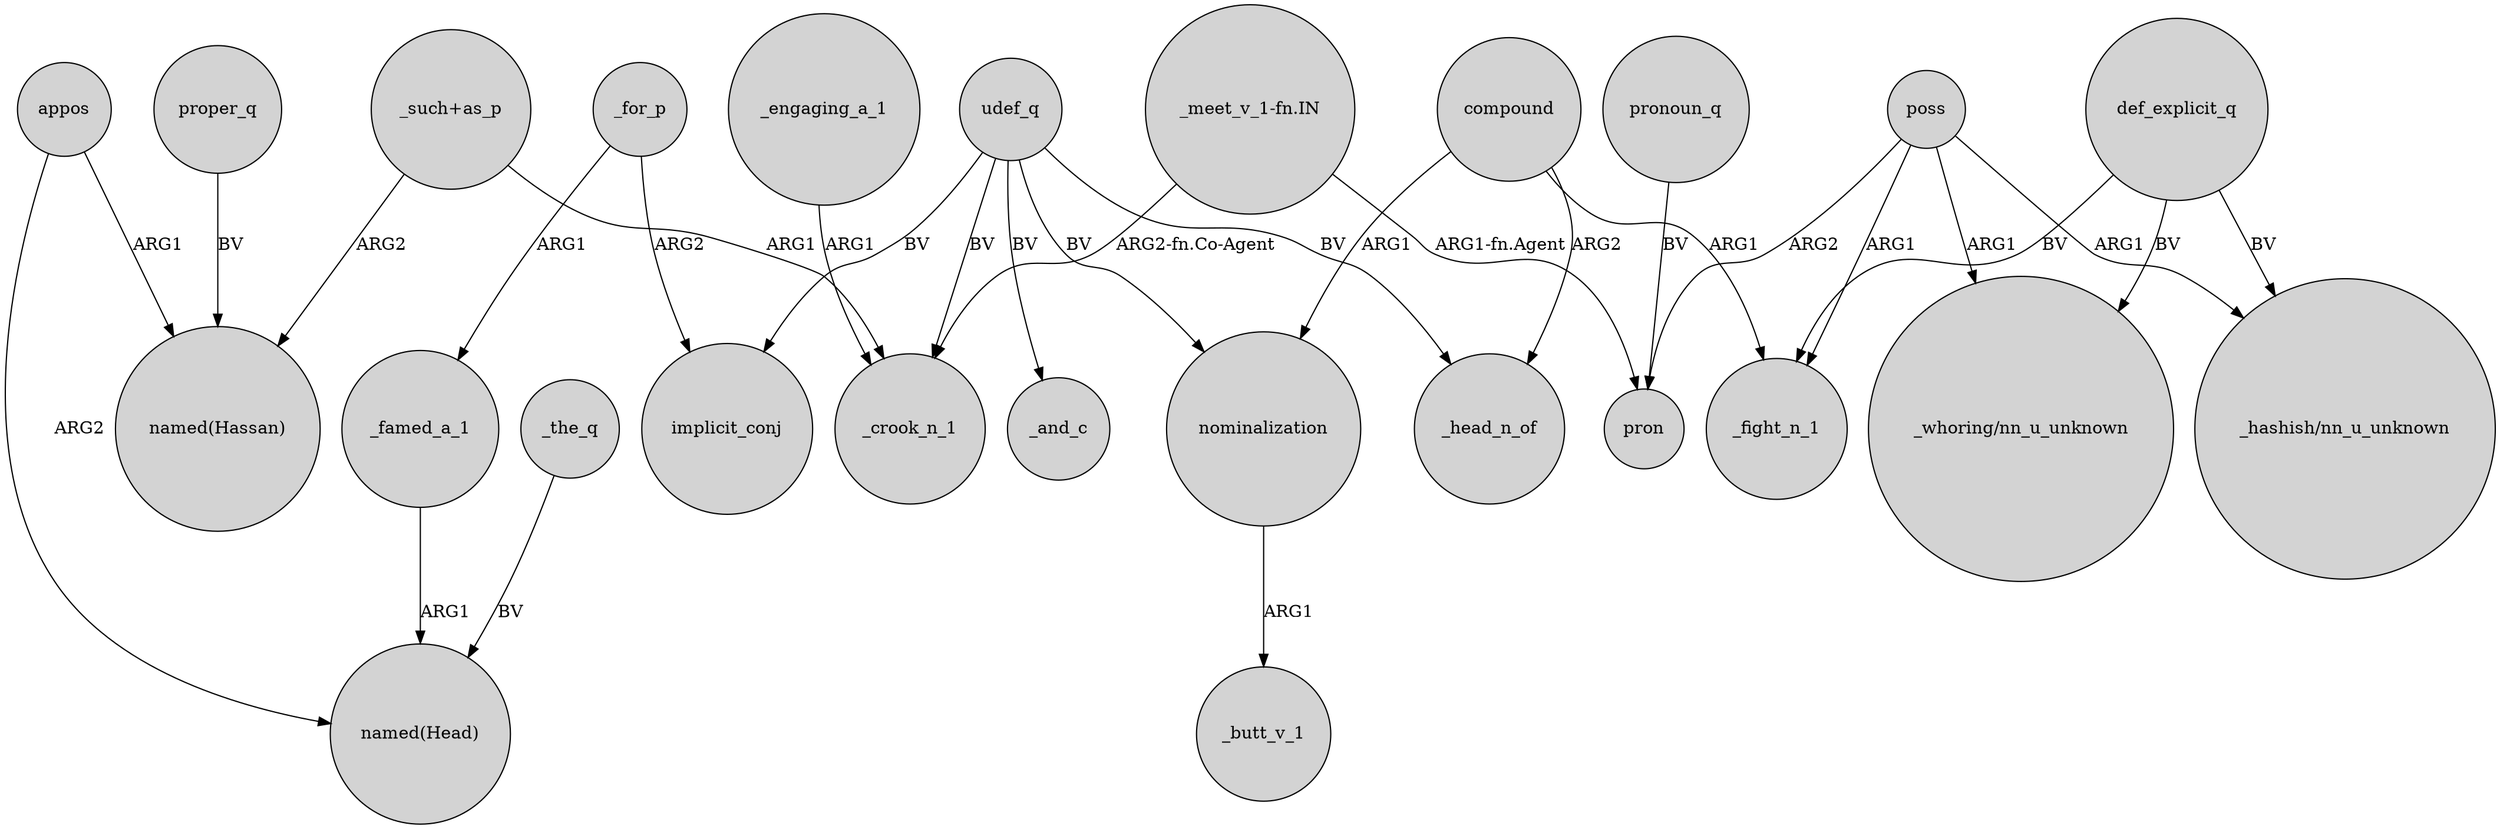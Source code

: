 digraph {
	node [shape=circle style=filled]
	"_such+as_p" -> _crook_n_1 [label=ARG1]
	appos -> "named(Hassan)" [label=ARG1]
	poss -> _fight_n_1 [label=ARG1]
	"_such+as_p" -> "named(Hassan)" [label=ARG2]
	_the_q -> "named(Head)" [label=BV]
	poss -> pron [label=ARG2]
	_for_p -> implicit_conj [label=ARG2]
	compound -> _head_n_of [label=ARG2]
	proper_q -> "named(Hassan)" [label=BV]
	poss -> "_hashish/nn_u_unknown" [label=ARG1]
	poss -> "_whoring/nn_u_unknown" [label=ARG1]
	def_explicit_q -> "_hashish/nn_u_unknown" [label=BV]
	nominalization -> _butt_v_1 [label=ARG1]
	udef_q -> implicit_conj [label=BV]
	pronoun_q -> pron [label=BV]
	udef_q -> _crook_n_1 [label=BV]
	udef_q -> _head_n_of [label=BV]
	_famed_a_1 -> "named(Head)" [label=ARG1]
	udef_q -> nominalization [label=BV]
	_for_p -> _famed_a_1 [label=ARG1]
	"_meet_v_1-fn.IN" -> _crook_n_1 [label="ARG2-fn.Co-Agent"]
	appos -> "named(Head)" [label=ARG2]
	def_explicit_q -> "_whoring/nn_u_unknown" [label=BV]
	compound -> _fight_n_1 [label=ARG1]
	"_meet_v_1-fn.IN" -> pron [label="ARG1-fn.Agent"]
	udef_q -> _and_c [label=BV]
	compound -> nominalization [label=ARG1]
	def_explicit_q -> _fight_n_1 [label=BV]
	_engaging_a_1 -> _crook_n_1 [label=ARG1]
}
